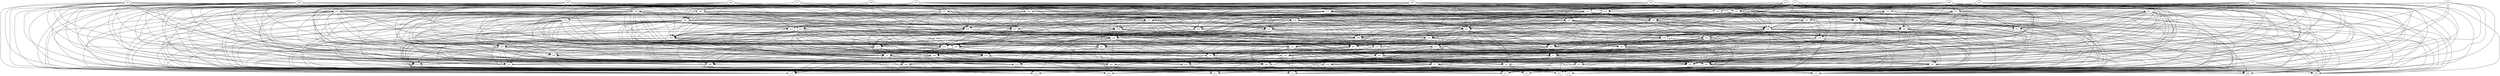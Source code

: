 digraph "" {
	n1 -> n10;
	n1 -> n27;
	n1 -> n30;
	n1 -> n46;
	n1 -> n55;
	n1 -> n79;
	n1 -> n84;
	n1 -> n85;
	n1 -> n99;
	n2 -> n0;
	n2 -> n60;
	n2 -> n71;
	n3 -> n4;
	n3 -> n52;
	n3 -> n60;
	n3 -> n66;
	n3 -> n77;
	n3 -> n82;
	n3 -> n90;
	n3 -> n95;
	n3 -> n99;
	n5 -> n52;
	n5 -> n72;
	n5 -> n77;
	n5 -> n95;
	n6 -> n1;
	n6 -> n14;
	n6 -> n21;
	n6 -> n27;
	n6 -> n31;
	n6 -> n42;
	n6 -> n43;
	n6 -> n52;
	n6 -> n57;
	n6 -> n60;
	n6 -> n66;
	n6 -> n70;
	n6 -> n76;
	n6 -> n79;
	n6 -> n84;
	n6 -> n95;
	n7 -> n1;
	n7 -> n4;
	n7 -> n9;
	n7 -> n24;
	n7 -> n26;
	n7 -> n27;
	n7 -> n35;
	n7 -> n36;
	n7 -> n41;
	n7 -> n43;
	n7 -> n52;
	n7 -> n54;
	n7 -> n56;
	n7 -> n75;
	n7 -> n77;
	n7 -> n89;
	n7 -> n91;
	n7 -> n93;
	n7 -> n95;
	n8 -> n2;
	n8 -> n18;
	n8 -> n33;
	n8 -> n38;
	n8 -> n63;
	n8 -> n80;
	n8 -> n82;
	n8 -> n84;
	n8 -> n90;
	n8 -> n92;
	n8 -> n95;
	n8 -> n99;
	n9 -> n0;
	n9 -> n4;
	n9 -> n11;
	n9 -> n21;
	n9 -> n27;
	n9 -> n28;
	n9 -> n30;
	n9 -> n34;
	n9 -> n36;
	n9 -> n37;
	n9 -> n41;
	n9 -> n42;
	n9 -> n46;
	n9 -> n61;
	n9 -> n67;
	n9 -> n71;
	n9 -> n77;
	n12 -> n4;
	n12 -> n26;
	n12 -> n60;
	n12 -> n63;
	n12 -> n66;
	n12 -> n70;
	n12 -> n76;
	n12 -> n77;
	n12 -> n84;
	n12 -> n85;
	n12 -> n88;
	n13 -> n1;
	n13 -> n3;
	n13 -> n4;
	n13 -> n11;
	n13 -> n72;
	n13 -> n90;
	n13 -> n91;
	n13 -> n95;
	n13 -> n97;
	n13 -> n99;
	n14 -> n0;
	n14 -> n1;
	n14 -> n3;
	n14 -> n16;
	n14 -> n18;
	n14 -> n21;
	n14 -> n26;
	n14 -> n30;
	n14 -> n42;
	n14 -> n51;
	n14 -> n72;
	n14 -> n84;
	n14 -> n85;
	n14 -> n88;
	n14 -> n97;
	n15 -> n1;
	n15 -> n2;
	n15 -> n3;
	n15 -> n9;
	n15 -> n18;
	n15 -> n20;
	n15 -> n25;
	n15 -> n30;
	n15 -> n34;
	n15 -> n39;
	n15 -> n44;
	n15 -> n46;
	n15 -> n66;
	n15 -> n70;
	n15 -> n71;
	n15 -> n72;
	n15 -> n77;
	n15 -> n79;
	n15 -> n80;
	n15 -> n94;
	n15 -> n95;
	n16 -> n10;
	n16 -> n11;
	n16 -> n26;
	n16 -> n52;
	n16 -> n77;
	n16 -> n79;
	n17 -> n3;
	n17 -> n15;
	n17 -> n16;
	n17 -> n20;
	n17 -> n25;
	n17 -> n27;
	n17 -> n30;
	n17 -> n31;
	n17 -> n35;
	n17 -> n44;
	n17 -> n56;
	n17 -> n60;
	n17 -> n67;
	n17 -> n79;
	n17 -> n82;
	n17 -> n87;
	n17 -> n93;
	n17 -> n97;
	n18 -> n11;
	n19 -> n1;
	n19 -> n3;
	n19 -> n5;
	n19 -> n10;
	n19 -> n48;
	n19 -> n52;
	n19 -> n63;
	n19 -> n66;
	n19 -> n76;
	n19 -> n84;
	n19 -> n88;
	n19 -> n95;
	n20 -> n2;
	n20 -> n5;
	n20 -> n10;
	n20 -> n13;
	n20 -> n16;
	n20 -> n18;
	n20 -> n21;
	n20 -> n26;
	n20 -> n52;
	n20 -> n60;
	n20 -> n70;
	n20 -> n71;
	n20 -> n79;
	n20 -> n82;
	n20 -> n84;
	n20 -> n85;
	n20 -> n90;
	n20 -> n91;
	n20 -> n99;
	n21 -> n0;
	n21 -> n48;
	n21 -> n66;
	n21 -> n77;
	n21 -> n79;
	n21 -> n82;
	n21 -> n90;
	n22 -> n2;
	n22 -> n3;
	n22 -> n10;
	n22 -> n16;
	n22 -> n24;
	n22 -> n26;
	n22 -> n27;
	n22 -> n28;
	n22 -> n30;
	n22 -> n38;
	n22 -> n40;
	n22 -> n41;
	n22 -> n43;
	n22 -> n46;
	n22 -> n47;
	n22 -> n54;
	n22 -> n63;
	n22 -> n67;
	n22 -> n72;
	n22 -> n77;
	n22 -> n81;
	n22 -> n86;
	n22 -> n89;
	n22 -> n91;
	n22 -> n93;
	n22 -> n96;
	n22 -> n99;
	n23 -> n3;
	n23 -> n4;
	n23 -> n9;
	n23 -> n16;
	n23 -> n20;
	n23 -> n25;
	n23 -> n34;
	n23 -> n38;
	n23 -> n42;
	n23 -> n45;
	n23 -> n48;
	n23 -> n51;
	n23 -> n52;
	n23 -> n56;
	n23 -> n73;
	n23 -> n74;
	n23 -> n75;
	n23 -> n76;
	n23 -> n84;
	n23 -> n86;
	n23 -> n94;
	n23 -> n96;
	n24 -> n2;
	n24 -> n8;
	n24 -> n12;
	n24 -> n16;
	n24 -> n20;
	n24 -> n21;
	n24 -> n25;
	n24 -> n27;
	n24 -> n39;
	n24 -> n42;
	n24 -> n46;
	n24 -> n47;
	n24 -> n54;
	n24 -> n56;
	n24 -> n63;
	n24 -> n67;
	n24 -> n78;
	n24 -> n79;
	n24 -> n85;
	n24 -> n88;
	n24 -> n97;
	n25 -> n4;
	n25 -> n13;
	n25 -> n16;
	n25 -> n19;
	n25 -> n20;
	n25 -> n28;
	n25 -> n34;
	n25 -> n38;
	n25 -> n45;
	n25 -> n51;
	n25 -> n67;
	n25 -> n77;
	n25 -> n92;
	n26 -> n11;
	n26 -> n18;
	n26 -> n66;
	n26 -> n70;
	n26 -> n71;
	n26 -> n82;
	n26 -> n95;
	n28 -> n4;
	n28 -> n26;
	n28 -> n27;
	n28 -> n77;
	n28 -> n79;
	n28 -> n84;
	n28 -> n94;
	n29 -> n0;
	n29 -> n15;
	n29 -> n43;
	n29 -> n53;
	n29 -> n59;
	n29 -> n60;
	n29 -> n71;
	n29 -> n72;
	n29 -> n82;
	n29 -> n91;
	n30 -> n0;
	n30 -> n52;
	n30 -> n99;
	n31 -> n4;
	n31 -> n8;
	n31 -> n10;
	n31 -> n39;
	n31 -> n41;
	n31 -> n45;
	n31 -> n46;
	n31 -> n51;
	n31 -> n56;
	n31 -> n59;
	n31 -> n89;
	n31 -> n99;
	n32 -> n1;
	n32 -> n4;
	n32 -> n12;
	n32 -> n14;
	n32 -> n20;
	n32 -> n28;
	n32 -> n33;
	n32 -> n39;
	n32 -> n41;
	n32 -> n45;
	n32 -> n53;
	n32 -> n54;
	n32 -> n56;
	n32 -> n72;
	n32 -> n90;
	n32 -> n91;
	n33 -> n3;
	n33 -> n4;
	n33 -> n20;
	n33 -> n28;
	n33 -> n36;
	n33 -> n51;
	n33 -> n66;
	n33 -> n72;
	n33 -> n77;
	n33 -> n95;
	n33 -> n99;
	n34 -> n0;
	n34 -> n5;
	n34 -> n16;
	n34 -> n36;
	n34 -> n41;
	n34 -> n45;
	n34 -> n52;
	n34 -> n80;
	n34 -> n84;
	n34 -> n88;
	n34 -> n95;
	n34 -> n97;
	n35 -> n9;
	n35 -> n16;
	n35 -> n19;
	n35 -> n21;
	n35 -> n25;
	n35 -> n27;
	n35 -> n40;
	n35 -> n48;
	n35 -> n59;
	n35 -> n72;
	n35 -> n77;
	n35 -> n90;
	n35 -> n91;
	n35 -> n92;
	n35 -> n99;
	n36 -> n0;
	n36 -> n3;
	n36 -> n13;
	n36 -> n26;
	n36 -> n63;
	n36 -> n90;
	n36 -> n91;
	n37 -> n2;
	n37 -> n4;
	n37 -> n11;
	n37 -> n28;
	n37 -> n42;
	n37 -> n44;
	n37 -> n48;
	n37 -> n63;
	n37 -> n66;
	n37 -> n67;
	n37 -> n79;
	n37 -> n80;
	n37 -> n91;
	n38 -> n2;
	n38 -> n3;
	n38 -> n11;
	n38 -> n12;
	n38 -> n21;
	n38 -> n63;
	n38 -> n78;
	n38 -> n82;
	n38 -> n97;
	n39 -> n1;
	n39 -> n4;
	n39 -> n12;
	n39 -> n16;
	n39 -> n19;
	n39 -> n27;
	n39 -> n28;
	n39 -> n48;
	n39 -> n55;
	n39 -> n61;
	n39 -> n63;
	n39 -> n66;
	n39 -> n67;
	n39 -> n88;
	n39 -> n90;
	n39 -> n95;
	n39 -> n97;
	n40 -> n5;
	n40 -> n10;
	n40 -> n11;
	n40 -> n16;
	n40 -> n18;
	n40 -> n34;
	n40 -> n36;
	n40 -> n37;
	n40 -> n38;
	n40 -> n46;
	n40 -> n48;
	n40 -> n51;
	n40 -> n56;
	n40 -> n66;
	n40 -> n72;
	n40 -> n76;
	n40 -> n77;
	n41 -> n4;
	n41 -> n55;
	n41 -> n90;
	n41 -> n91;
	n41 -> n94;
	n41 -> n95;
	n42 -> n0;
	n42 -> n5;
	n42 -> n16;
	n42 -> n21;
	n42 -> n70;
	n42 -> n72;
	n42 -> n82;
	n43 -> n1;
	n43 -> n26;
	n43 -> n27;
	n43 -> n60;
	n43 -> n63;
	n43 -> n79;
	n44 -> n5;
	n44 -> n10;
	n44 -> n18;
	n44 -> n26;
	n44 -> n30;
	n44 -> n48;
	n44 -> n52;
	n44 -> n70;
	n44 -> n85;
	n44 -> n88;
	n44 -> n99;
	n45 -> n1;
	n45 -> n5;
	n45 -> n10;
	n45 -> n21;
	n45 -> n27;
	n45 -> n41;
	n45 -> n48;
	n45 -> n61;
	n45 -> n66;
	n45 -> n67;
	n45 -> n76;
	n45 -> n77;
	n45 -> n84;
	n45 -> n90;
	n47 -> n2;
	n47 -> n3;
	n47 -> n4;
	n47 -> n26;
	n47 -> n27;
	n47 -> n28;
	n47 -> n41;
	n47 -> n45;
	n47 -> n60;
	n47 -> n67;
	n47 -> n84;
	n47 -> n88;
	n47 -> n91;
	n47 -> n94;
	n47 -> n95;
	n48 -> n4;
	n48 -> n11;
	n48 -> n55;
	n48 -> n82;
	n48 -> n84;
	n49 -> n1;
	n49 -> n3;
	n49 -> n5;
	n49 -> n18;
	n49 -> n20;
	n49 -> n34;
	n49 -> n40;
	n49 -> n42;
	n49 -> n52;
	n49 -> n53;
	n49 -> n54;
	n49 -> n57;
	n49 -> n63;
	n49 -> n77;
	n49 -> n87;
	n49 -> n96;
	n50 -> n2;
	n50 -> n8;
	n50 -> n16;
	n50 -> n20;
	n50 -> n31;
	n50 -> n33;
	n50 -> n35;
	n50 -> n38;
	n50 -> n40;
	n50 -> n45;
	n50 -> n51;
	n50 -> n56;
	n50 -> n71;
	n50 -> n72;
	n50 -> n73;
	n50 -> n78;
	n50 -> n84;
	n50 -> n85;
	n50 -> n86;
	n50 -> n91;
	n51 -> n4;
	n51 -> n5;
	n51 -> n48;
	n51 -> n55;
	n51 -> n63;
	n51 -> n88;
	n53 -> n10;
	n53 -> n12;
	n53 -> n21;
	n53 -> n26;
	n53 -> n28;
	n53 -> n30;
	n53 -> n45;
	n53 -> n48;
	n53 -> n60;
	n53 -> n61;
	n53 -> n87;
	n53 -> n91;
	n53 -> n92;
	n53 -> n99;
	n54 -> n0;
	n54 -> n19;
	n54 -> n41;
	n54 -> n42;
	n54 -> n55;
	n54 -> n63;
	n54 -> n66;
	n54 -> n70;
	n54 -> n76;
	n54 -> n80;
	n54 -> n82;
	n54 -> n88;
	n54 -> n91;
	n55 -> n52;
	n55 -> n72;
	n56 -> n0;
	n56 -> n1;
	n56 -> n3;
	n56 -> n5;
	n56 -> n20;
	n56 -> n41;
	n56 -> n42;
	n56 -> n44;
	n56 -> n46;
	n56 -> n48;
	n56 -> n60;
	n56 -> n71;
	n56 -> n72;
	n56 -> n82;
	n56 -> n91;
	n56 -> n97;
	n57 -> n2;
	n57 -> n5;
	n57 -> n10;
	n57 -> n11;
	n57 -> n18;
	n57 -> n19;
	n57 -> n25;
	n57 -> n37;
	n57 -> n44;
	n57 -> n47;
	n57 -> n52;
	n57 -> n54;
	n57 -> n59;
	n57 -> n66;
	n57 -> n76;
	n57 -> n82;
	n57 -> n89;
	n57 -> n90;
	n57 -> n94;
	n58 -> n2;
	n58 -> n5;
	n58 -> n11;
	n58 -> n15;
	n58 -> n16;
	n58 -> n19;
	n58 -> n27;
	n58 -> n31;
	n58 -> n33;
	n58 -> n34;
	n58 -> n41;
	n58 -> n46;
	n58 -> n48;
	n58 -> n66;
	n58 -> n78;
	n58 -> n82;
	n58 -> n92;
	n58 -> n99;
	n59 -> n0;
	n59 -> n2;
	n59 -> n13;
	n59 -> n16;
	n59 -> n20;
	n59 -> n34;
	n59 -> n39;
	n59 -> n43;
	n59 -> n48;
	n59 -> n51;
	n59 -> n54;
	n59 -> n60;
	n59 -> n61;
	n59 -> n63;
	n59 -> n76;
	n59 -> n78;
	n59 -> n80;
	n59 -> n85;
	n59 -> n88;
	n59 -> n94;
	n61 -> n3;
	n61 -> n11;
	n61 -> n30;
	n61 -> n48;
	n61 -> n52;
	n61 -> n71;
	n61 -> n72;
	n61 -> n82;
	n61 -> n85;
	n61 -> n97;
	n62 -> n3;
	n62 -> n5;
	n62 -> n12;
	n62 -> n18;
	n62 -> n28;
	n62 -> n37;
	n62 -> n41;
	n62 -> n45;
	n62 -> n47;
	n62 -> n72;
	n62 -> n76;
	n62 -> n80;
	n62 -> n89;
	n63 -> n2;
	n63 -> n10;
	n63 -> n79;
	n63 -> n82;
	n63 -> n88;
	n63 -> n91;
	n63 -> n97;
	n64 -> n3;
	n64 -> n8;
	n64 -> n10;
	n64 -> n15;
	n64 -> n16;
	n64 -> n18;
	n64 -> n19;
	n64 -> n21;
	n64 -> n27;
	n64 -> n34;
	n64 -> n38;
	n64 -> n41;
	n64 -> n46;
	n64 -> n47;
	n64 -> n52;
	n64 -> n54;
	n64 -> n60;
	n64 -> n63;
	n64 -> n65;
	n64 -> n66;
	n64 -> n71;
	n64 -> n72;
	n64 -> n77;
	n64 -> n80;
	n64 -> n82;
	n64 -> n88;
	n64 -> n90;
	n64 -> n95;
	n65 -> n8;
	n65 -> n9;
	n65 -> n10;
	n65 -> n13;
	n65 -> n18;
	n65 -> n27;
	n65 -> n28;
	n65 -> n30;
	n65 -> n37;
	n65 -> n42;
	n65 -> n43;
	n65 -> n44;
	n65 -> n47;
	n65 -> n51;
	n65 -> n54;
	n65 -> n55;
	n65 -> n59;
	n65 -> n61;
	n65 -> n70;
	n65 -> n71;
	n65 -> n76;
	n65 -> n80;
	n65 -> n87;
	n65 -> n88;
	n66 -> n4;
	n66 -> n11;
	n66 -> n71;
	n67 -> n5;
	n67 -> n10;
	n67 -> n18;
	n67 -> n27;
	n67 -> n79;
	n68 -> n5;
	n68 -> n9;
	n68 -> n16;
	n68 -> n20;
	n68 -> n28;
	n68 -> n35;
	n68 -> n37;
	n68 -> n38;
	n68 -> n41;
	n68 -> n42;
	n68 -> n46;
	n68 -> n59;
	n68 -> n60;
	n68 -> n62;
	n68 -> n65;
	n68 -> n79;
	n68 -> n85;
	n68 -> n87;
	n68 -> n90;
	n68 -> n92;
	n69 -> n3;
	n69 -> n14;
	n69 -> n16;
	n69 -> n18;
	n69 -> n28;
	n69 -> n35;
	n69 -> n41;
	n69 -> n42;
	n69 -> n43;
	n69 -> n47;
	n69 -> n48;
	n69 -> n54;
	n69 -> n57;
	n69 -> n67;
	n69 -> n71;
	n69 -> n72;
	n69 -> n74;
	n69 -> n78;
	n69 -> n88;
	n69 -> n89;
	n70 -> n4;
	n70 -> n10;
	n70 -> n27;
	n70 -> n60;
	n70 -> n71;
	n73 -> n0;
	n73 -> n1;
	n73 -> n8;
	n73 -> n9;
	n73 -> n11;
	n73 -> n16;
	n73 -> n30;
	n73 -> n39;
	n73 -> n40;
	n73 -> n45;
	n73 -> n60;
	n73 -> n71;
	n73 -> n85;
	n73 -> n92;
	n73 -> n99;
	n74 -> n1;
	n74 -> n3;
	n74 -> n4;
	n74 -> n12;
	n74 -> n16;
	n74 -> n26;
	n74 -> n30;
	n74 -> n38;
	n74 -> n39;
	n74 -> n41;
	n74 -> n43;
	n74 -> n46;
	n74 -> n52;
	n74 -> n61;
	n74 -> n72;
	n74 -> n76;
	n74 -> n77;
	n74 -> n78;
	n74 -> n79;
	n74 -> n91;
	n74 -> n92;
	n74 -> n94;
	n75 -> n2;
	n75 -> n3;
	n75 -> n8;
	n75 -> n19;
	n75 -> n21;
	n75 -> n25;
	n75 -> n26;
	n75 -> n27;
	n75 -> n28;
	n75 -> n34;
	n75 -> n38;
	n75 -> n43;
	n75 -> n54;
	n75 -> n56;
	n75 -> n59;
	n75 -> n60;
	n75 -> n66;
	n75 -> n86;
	n75 -> n87;
	n76 -> n10;
	n76 -> n52;
	n76 -> n66;
	n76 -> n84;
	n76 -> n88;
	n76 -> n99;
	n77 -> n52;
	n77 -> n60;
	n77 -> n71;
	n77 -> n99;
	n78 -> n0;
	n78 -> n13;
	n78 -> n30;
	n78 -> n41;
	n78 -> n55;
	n78 -> n84;
	n78 -> n85;
	n78 -> n90;
	n79 -> n10;
	n80 -> n13;
	n80 -> n16;
	n80 -> n28;
	n80 -> n30;
	n80 -> n41;
	n80 -> n51;
	n80 -> n71;
	n80 -> n77;
	n81 -> n3;
	n81 -> n4;
	n81 -> n5;
	n81 -> n10;
	n81 -> n21;
	n81 -> n27;
	n81 -> n30;
	n81 -> n41;
	n81 -> n54;
	n81 -> n55;
	n81 -> n59;
	n81 -> n61;
	n81 -> n80;
	n81 -> n84;
	n81 -> n85;
	n81 -> n97;
	n82 -> n46;
	n82 -> n99;
	n83 -> n8;
	n83 -> n10;
	n83 -> n13;
	n83 -> n14;
	n83 -> n15;
	n83 -> n16;
	n83 -> n18;
	n83 -> n20;
	n83 -> n21;
	n83 -> n24;
	n83 -> n30;
	n83 -> n33;
	n83 -> n34;
	n83 -> n36;
	n83 -> n47;
	n83 -> n56;
	n83 -> n61;
	n83 -> n77;
	n83 -> n78;
	n83 -> n79;
	n83 -> n84;
	n83 -> n85;
	n83 -> n87;
	n83 -> n89;
	n83 -> n92;
	n83 -> n94;
	n83 -> n97;
	n84 -> n4;
	n85 -> n11;
	n85 -> n27;
	n85 -> n52;
	n85 -> n71;
	n85 -> n72;
	n85 -> n97;
	n86 -> n0;
	n86 -> n1;
	n86 -> n27;
	n86 -> n41;
	n86 -> n44;
	n86 -> n51;
	n86 -> n52;
	n86 -> n63;
	n86 -> n80;
	n86 -> n82;
	n86 -> n99;
	n87 -> n0;
	n87 -> n3;
	n87 -> n4;
	n87 -> n13;
	n87 -> n26;
	n87 -> n27;
	n87 -> n28;
	n87 -> n39;
	n87 -> n42;
	n87 -> n48;
	n87 -> n52;
	n87 -> n61;
	n87 -> n67;
	n87 -> n70;
	n87 -> n72;
	n87 -> n86;
	n87 -> n90;
	n87 -> n92;
	n87 -> n95;
	n88 -> n11;
	n89 -> n4;
	n89 -> n12;
	n89 -> n18;
	n89 -> n30;
	n89 -> n38;
	n89 -> n39;
	n89 -> n43;
	n89 -> n46;
	n89 -> n55;
	n89 -> n56;
	n89 -> n60;
	n89 -> n67;
	n89 -> n71;
	n89 -> n77;
	n89 -> n80;
	n89 -> n91;
	n90 -> n60;
	n90 -> n71;
	n91 -> n0;
	n91 -> n4;
	n91 -> n46;
	n91 -> n72;
	n92 -> n2;
	n92 -> n3;
	n92 -> n5;
	n92 -> n10;
	n92 -> n11;
	n92 -> n12;
	n92 -> n27;
	n92 -> n30;
	n92 -> n41;
	n92 -> n45;
	n92 -> n51;
	n92 -> n70;
	n92 -> n84;
	n92 -> n97;
	n93 -> n2;
	n93 -> n9;
	n93 -> n19;
	n93 -> n21;
	n93 -> n33;
	n93 -> n36;
	n93 -> n37;
	n93 -> n41;
	n93 -> n47;
	n93 -> n59;
	n93 -> n67;
	n93 -> n71;
	n93 -> n72;
	n93 -> n77;
	n93 -> n90;
	n93 -> n92;
	n93 -> n99;
	n94 -> n0;
	n94 -> n18;
	n94 -> n46;
	n94 -> n52;
	n94 -> n82;
	n94 -> n91;
	n94 -> n97;
	n95 -> n11;
	n95 -> n72;
	n96 -> n3;
	n96 -> n10;
	n96 -> n12;
	n96 -> n13;
	n96 -> n16;
	n96 -> n18;
	n96 -> n21;
	n96 -> n27;
	n96 -> n37;
	n96 -> n41;
	n96 -> n44;
	n96 -> n46;
	n96 -> n51;
	n96 -> n52;
	n96 -> n54;
	n96 -> n56;
	n96 -> n59;
	n96 -> n60;
	n96 -> n61;
	n96 -> n90;
	n96 -> n92;
	n96 -> n95;
	n98 -> n8;
	n98 -> n27;
	n98 -> n31;
	n98 -> n33;
	n98 -> n35;
	n98 -> n39;
	n98 -> n42;
	n98 -> n43;
	n98 -> n46;
	n98 -> n54;
	n98 -> n55;
	n98 -> n60;
	n98 -> n61;
	n98 -> n62;
	n98 -> n63;
	n98 -> n78;
	n98 -> n80;
	n98 -> n84;
	n98 -> n86;
}
